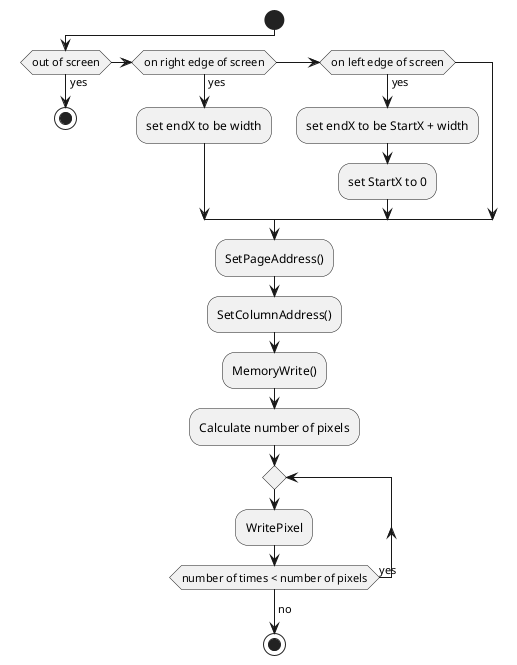 @startuml
start
if (out of screen) then (yes)
    stop
else if(on right edge of screen) then (yes)
    :set endX to be width;
else if(on left edge of screen) then (yes)
    :set endX to be StartX + width;
    :set StartX to 0;
endif
:SetPageAddress();
:SetColumnAddress();
:MemoryWrite();
:Calculate number of pixels;
repeat
 :WritePixel;
 repeat while (number of times < number of pixels) is (yes)
 -> no;

stop
@enduml